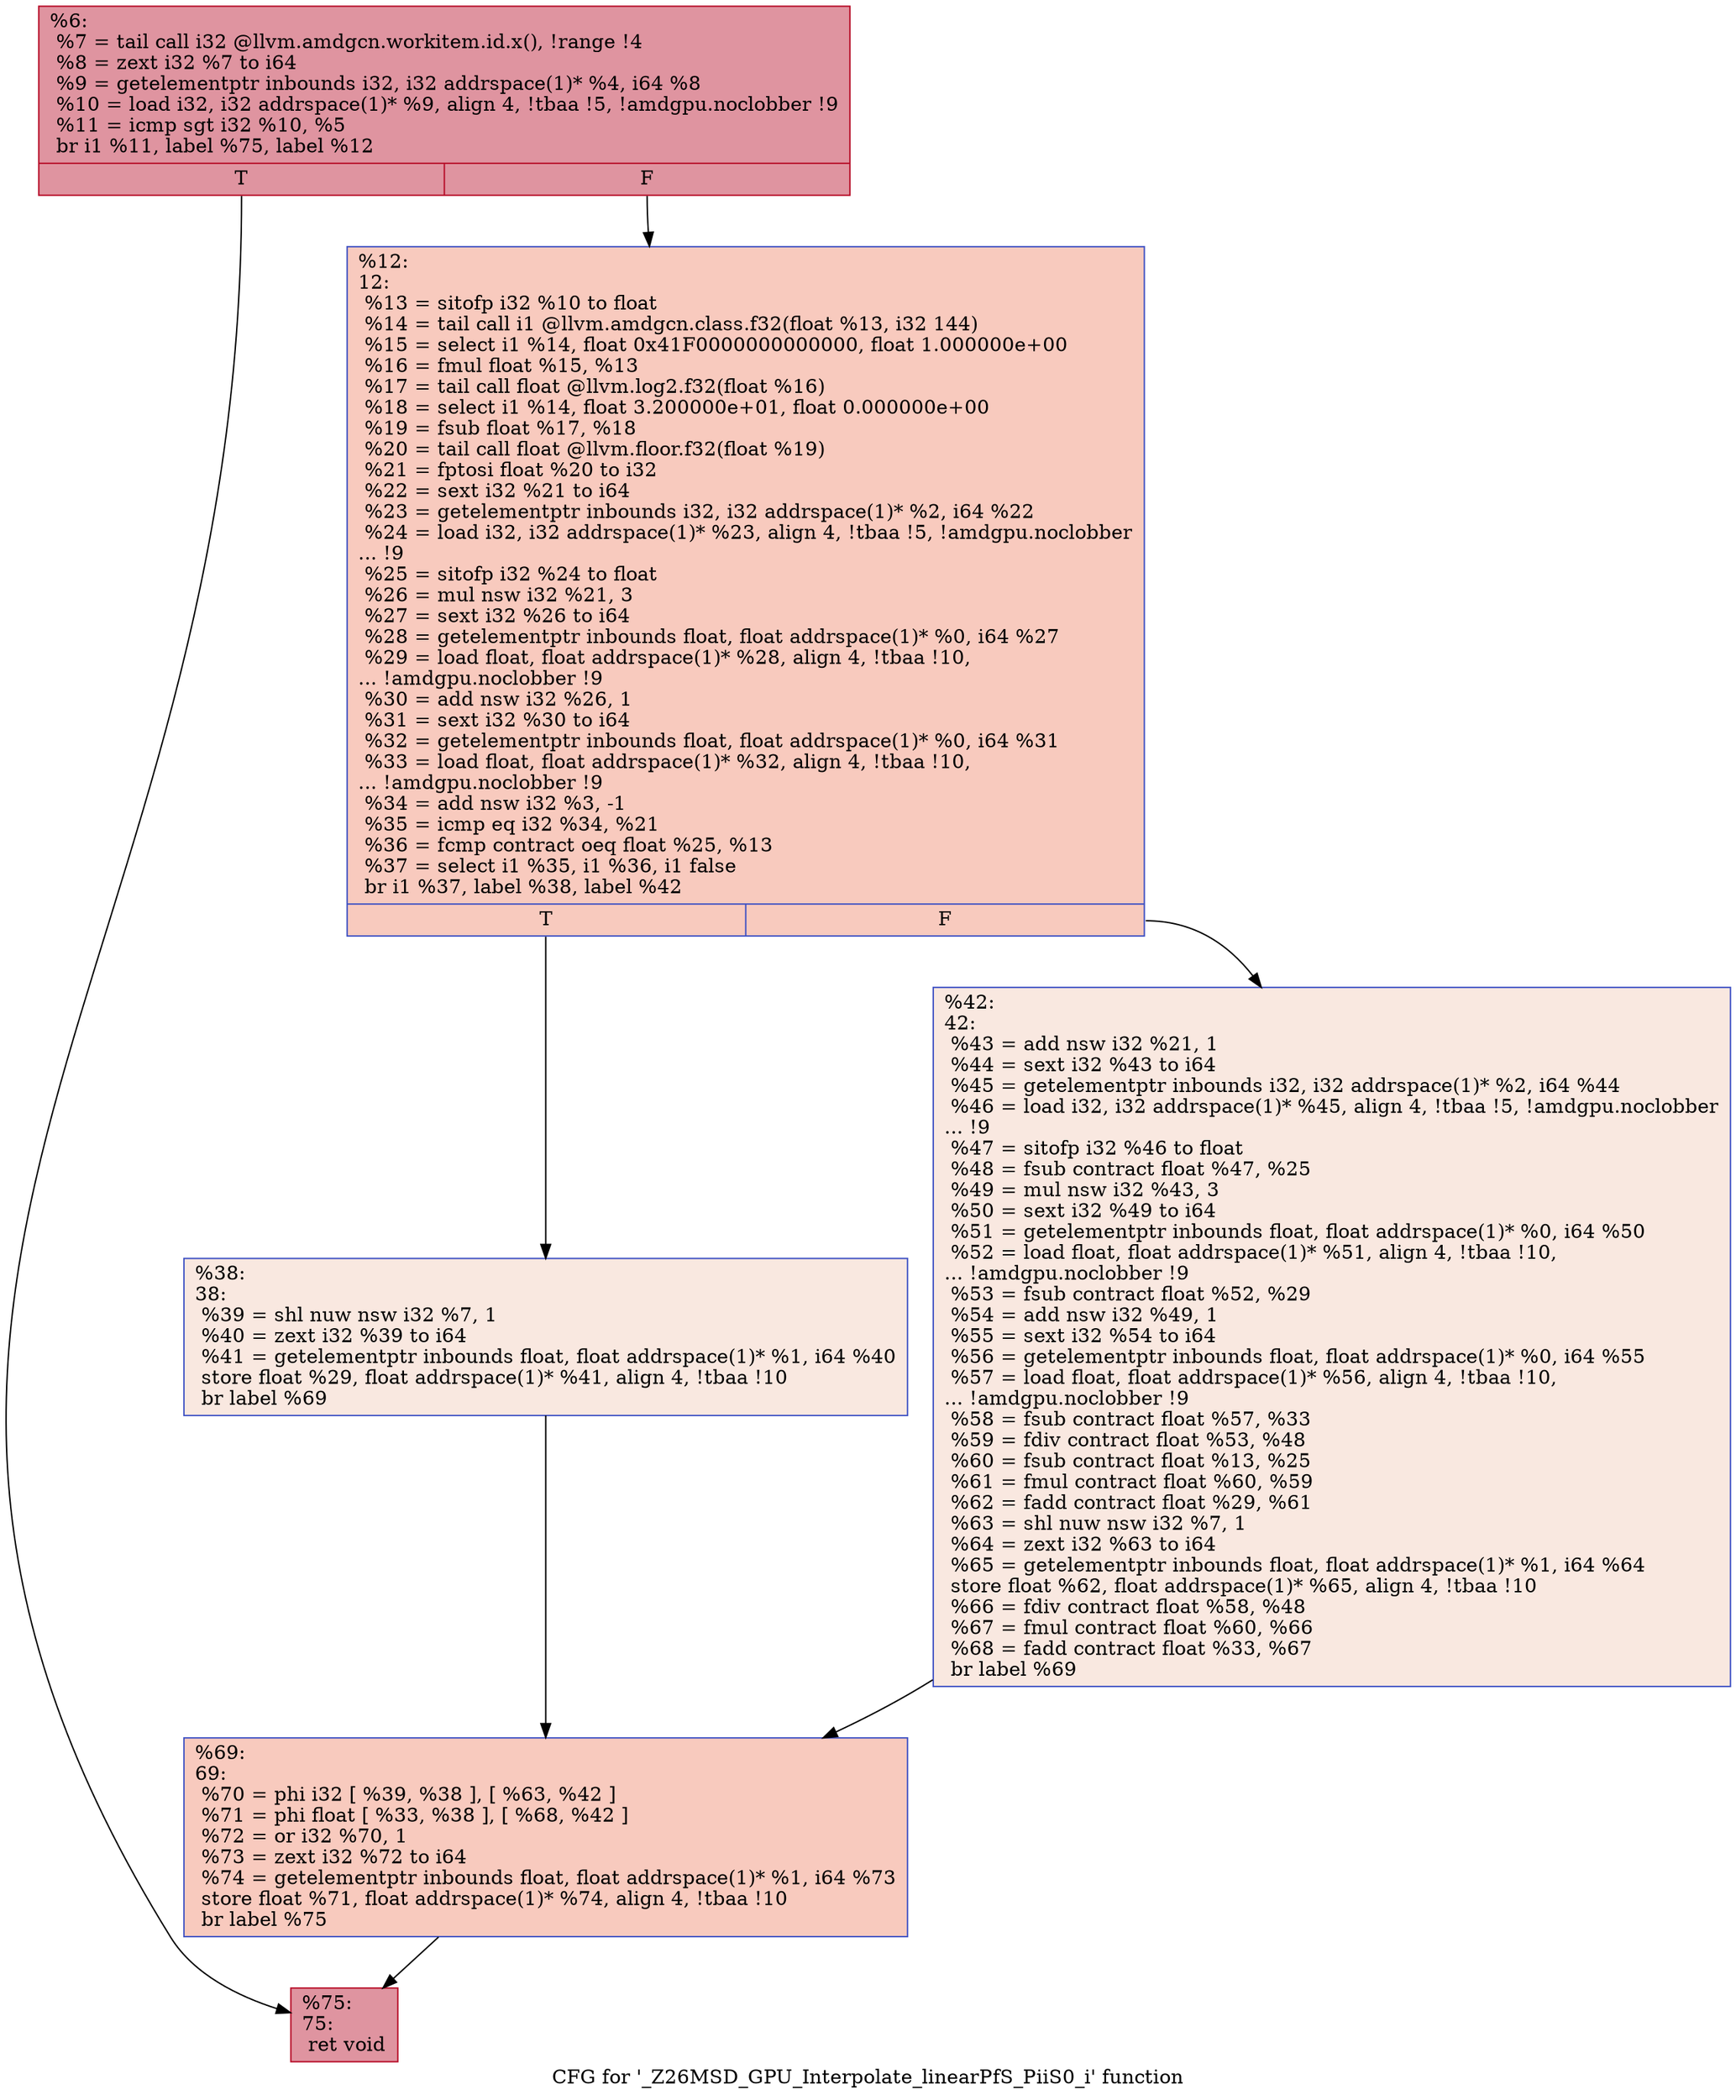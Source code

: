 digraph "CFG for '_Z26MSD_GPU_Interpolate_linearPfS_PiiS0_i' function" {
	label="CFG for '_Z26MSD_GPU_Interpolate_linearPfS_PiiS0_i' function";

	Node0x62d7c50 [shape=record,color="#b70d28ff", style=filled, fillcolor="#b70d2870",label="{%6:\l  %7 = tail call i32 @llvm.amdgcn.workitem.id.x(), !range !4\l  %8 = zext i32 %7 to i64\l  %9 = getelementptr inbounds i32, i32 addrspace(1)* %4, i64 %8\l  %10 = load i32, i32 addrspace(1)* %9, align 4, !tbaa !5, !amdgpu.noclobber !9\l  %11 = icmp sgt i32 %10, %5\l  br i1 %11, label %75, label %12\l|{<s0>T|<s1>F}}"];
	Node0x62d7c50:s0 -> Node0x62d6ec0;
	Node0x62d7c50:s1 -> Node0x62d8fd0;
	Node0x62d8fd0 [shape=record,color="#3d50c3ff", style=filled, fillcolor="#ef886b70",label="{%12:\l12:                                               \l  %13 = sitofp i32 %10 to float\l  %14 = tail call i1 @llvm.amdgcn.class.f32(float %13, i32 144)\l  %15 = select i1 %14, float 0x41F0000000000000, float 1.000000e+00\l  %16 = fmul float %15, %13\l  %17 = tail call float @llvm.log2.f32(float %16)\l  %18 = select i1 %14, float 3.200000e+01, float 0.000000e+00\l  %19 = fsub float %17, %18\l  %20 = tail call float @llvm.floor.f32(float %19)\l  %21 = fptosi float %20 to i32\l  %22 = sext i32 %21 to i64\l  %23 = getelementptr inbounds i32, i32 addrspace(1)* %2, i64 %22\l  %24 = load i32, i32 addrspace(1)* %23, align 4, !tbaa !5, !amdgpu.noclobber\l... !9\l  %25 = sitofp i32 %24 to float\l  %26 = mul nsw i32 %21, 3\l  %27 = sext i32 %26 to i64\l  %28 = getelementptr inbounds float, float addrspace(1)* %0, i64 %27\l  %29 = load float, float addrspace(1)* %28, align 4, !tbaa !10,\l... !amdgpu.noclobber !9\l  %30 = add nsw i32 %26, 1\l  %31 = sext i32 %30 to i64\l  %32 = getelementptr inbounds float, float addrspace(1)* %0, i64 %31\l  %33 = load float, float addrspace(1)* %32, align 4, !tbaa !10,\l... !amdgpu.noclobber !9\l  %34 = add nsw i32 %3, -1\l  %35 = icmp eq i32 %34, %21\l  %36 = fcmp contract oeq float %25, %13\l  %37 = select i1 %35, i1 %36, i1 false\l  br i1 %37, label %38, label %42\l|{<s0>T|<s1>F}}"];
	Node0x62d8fd0:s0 -> Node0x62dcaf0;
	Node0x62d8fd0:s1 -> Node0x62dcb80;
	Node0x62dcaf0 [shape=record,color="#3d50c3ff", style=filled, fillcolor="#f1ccb870",label="{%38:\l38:                                               \l  %39 = shl nuw nsw i32 %7, 1\l  %40 = zext i32 %39 to i64\l  %41 = getelementptr inbounds float, float addrspace(1)* %1, i64 %40\l  store float %29, float addrspace(1)* %41, align 4, !tbaa !10\l  br label %69\l}"];
	Node0x62dcaf0 -> Node0x62dcf20;
	Node0x62dcb80 [shape=record,color="#3d50c3ff", style=filled, fillcolor="#f1ccb870",label="{%42:\l42:                                               \l  %43 = add nsw i32 %21, 1\l  %44 = sext i32 %43 to i64\l  %45 = getelementptr inbounds i32, i32 addrspace(1)* %2, i64 %44\l  %46 = load i32, i32 addrspace(1)* %45, align 4, !tbaa !5, !amdgpu.noclobber\l... !9\l  %47 = sitofp i32 %46 to float\l  %48 = fsub contract float %47, %25\l  %49 = mul nsw i32 %43, 3\l  %50 = sext i32 %49 to i64\l  %51 = getelementptr inbounds float, float addrspace(1)* %0, i64 %50\l  %52 = load float, float addrspace(1)* %51, align 4, !tbaa !10,\l... !amdgpu.noclobber !9\l  %53 = fsub contract float %52, %29\l  %54 = add nsw i32 %49, 1\l  %55 = sext i32 %54 to i64\l  %56 = getelementptr inbounds float, float addrspace(1)* %0, i64 %55\l  %57 = load float, float addrspace(1)* %56, align 4, !tbaa !10,\l... !amdgpu.noclobber !9\l  %58 = fsub contract float %57, %33\l  %59 = fdiv contract float %53, %48\l  %60 = fsub contract float %13, %25\l  %61 = fmul contract float %60, %59\l  %62 = fadd contract float %29, %61\l  %63 = shl nuw nsw i32 %7, 1\l  %64 = zext i32 %63 to i64\l  %65 = getelementptr inbounds float, float addrspace(1)* %1, i64 %64\l  store float %62, float addrspace(1)* %65, align 4, !tbaa !10\l  %66 = fdiv contract float %58, %48\l  %67 = fmul contract float %60, %66\l  %68 = fadd contract float %33, %67\l  br label %69\l}"];
	Node0x62dcb80 -> Node0x62dcf20;
	Node0x62dcf20 [shape=record,color="#3d50c3ff", style=filled, fillcolor="#ef886b70",label="{%69:\l69:                                               \l  %70 = phi i32 [ %39, %38 ], [ %63, %42 ]\l  %71 = phi float [ %33, %38 ], [ %68, %42 ]\l  %72 = or i32 %70, 1\l  %73 = zext i32 %72 to i64\l  %74 = getelementptr inbounds float, float addrspace(1)* %1, i64 %73\l  store float %71, float addrspace(1)* %74, align 4, !tbaa !10\l  br label %75\l}"];
	Node0x62dcf20 -> Node0x62d6ec0;
	Node0x62d6ec0 [shape=record,color="#b70d28ff", style=filled, fillcolor="#b70d2870",label="{%75:\l75:                                               \l  ret void\l}"];
}
